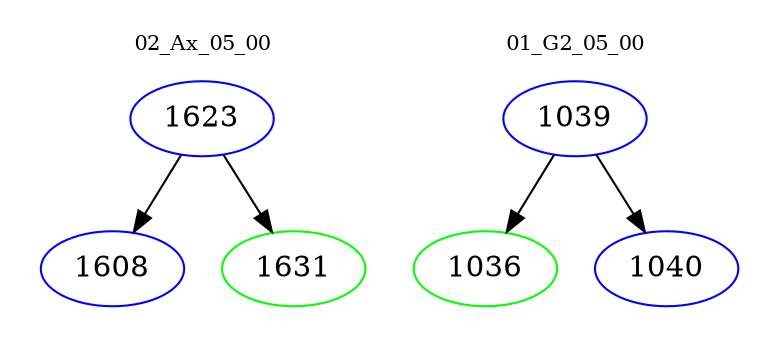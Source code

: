 digraph{
subgraph cluster_0 {
color = white
label = "02_Ax_05_00";
fontsize=10;
T0_1623 [label="1623", color="blue"]
T0_1623 -> T0_1608 [color="black"]
T0_1608 [label="1608", color="blue"]
T0_1623 -> T0_1631 [color="black"]
T0_1631 [label="1631", color="green"]
}
subgraph cluster_1 {
color = white
label = "01_G2_05_00";
fontsize=10;
T1_1039 [label="1039", color="blue"]
T1_1039 -> T1_1036 [color="black"]
T1_1036 [label="1036", color="green"]
T1_1039 -> T1_1040 [color="black"]
T1_1040 [label="1040", color="blue"]
}
}
